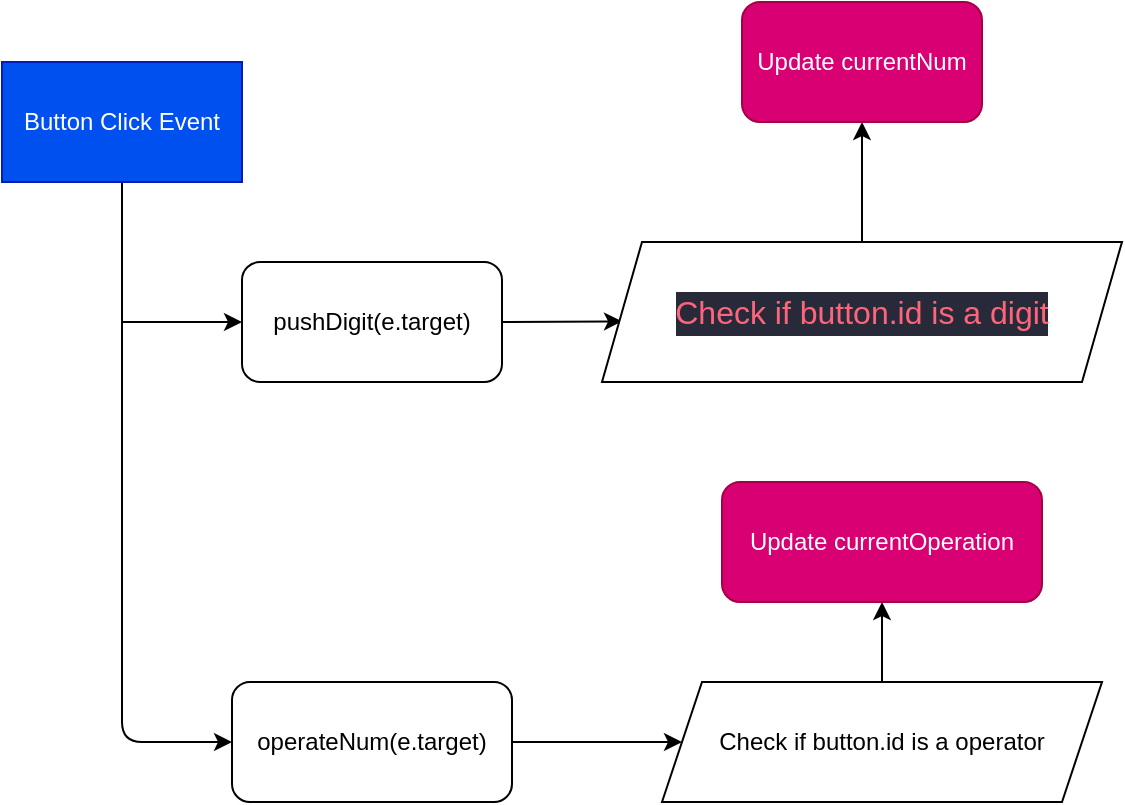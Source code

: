 <mxfile>
    <diagram id="Ru2gOm5IYNIQPtsvkwW_" name="Page-1">
        <mxGraphModel dx="461" dy="657" grid="1" gridSize="10" guides="1" tooltips="1" connect="1" arrows="1" fold="1" page="1" pageScale="1" pageWidth="850" pageHeight="1100" math="0" shadow="0">
            <root>
                <mxCell id="0"/>
                <mxCell id="1" parent="0"/>
                <mxCell id="5" style="edgeStyle=none;html=1;entryX=0;entryY=0.5;entryDx=0;entryDy=0;" edge="1" parent="1" source="4" target="7">
                    <mxGeometry relative="1" as="geometry">
                        <mxPoint x="140" y="550" as="targetPoint"/>
                        <Array as="points">
                            <mxPoint x="120" y="630"/>
                        </Array>
                    </mxGeometry>
                </mxCell>
                <mxCell id="4" value="Button Click Event" style="rounded=0;whiteSpace=wrap;html=1;fillColor=#0050ef;fontColor=#ffffff;strokeColor=#001DBC;" vertex="1" parent="1">
                    <mxGeometry x="60" y="290" width="120" height="60" as="geometry"/>
                </mxCell>
                <mxCell id="8" style="edgeStyle=none;html=1;" edge="1" parent="1" source="6">
                    <mxGeometry relative="1" as="geometry">
                        <mxPoint x="260" y="420" as="targetPoint"/>
                    </mxGeometry>
                </mxCell>
                <mxCell id="12" style="edgeStyle=none;html=1;exitX=1;exitY=0.5;exitDx=0;exitDy=0;" edge="1" parent="1" source="6">
                    <mxGeometry relative="1" as="geometry">
                        <mxPoint x="370" y="419.667" as="targetPoint"/>
                    </mxGeometry>
                </mxCell>
                <mxCell id="6" value="pushDigit(e.target)" style="rounded=1;whiteSpace=wrap;html=1;" vertex="1" parent="1">
                    <mxGeometry x="180" y="390" width="130" height="60" as="geometry"/>
                </mxCell>
                <mxCell id="13" style="edgeStyle=none;html=1;entryX=0;entryY=0.5;entryDx=0;entryDy=0;" edge="1" parent="1" source="7" target="17">
                    <mxGeometry relative="1" as="geometry">
                        <mxPoint x="400" y="630" as="targetPoint"/>
                    </mxGeometry>
                </mxCell>
                <mxCell id="7" value="operateNum(e.target)" style="rounded=1;whiteSpace=wrap;html=1;" vertex="1" parent="1">
                    <mxGeometry x="175" y="600" width="140" height="60" as="geometry"/>
                </mxCell>
                <mxCell id="10" value="" style="endArrow=classic;html=1;entryX=0;entryY=0.5;entryDx=0;entryDy=0;" edge="1" parent="1" target="6">
                    <mxGeometry width="50" height="50" relative="1" as="geometry">
                        <mxPoint x="120" y="420" as="sourcePoint"/>
                        <mxPoint x="200" y="500" as="targetPoint"/>
                    </mxGeometry>
                </mxCell>
                <mxCell id="15" style="edgeStyle=none;html=1;fontFamily=Helvetica;entryX=0.5;entryY=1;entryDx=0;entryDy=0;" edge="1" parent="1" source="14" target="16">
                    <mxGeometry relative="1" as="geometry">
                        <mxPoint x="480" y="330" as="targetPoint"/>
                    </mxGeometry>
                </mxCell>
                <mxCell id="14" value="&lt;div style=&quot;color: rgb(234, 242, 241); background-color: rgb(40, 42, 58); font-size: 16px; line-height: 22px;&quot;&gt;&lt;div style=&quot;&quot;&gt;&lt;span style=&quot;color: rgb(255, 101, 122);&quot;&gt;Check if button.id is a digit&lt;/span&gt;&lt;/div&gt;&lt;/div&gt;" style="shape=parallelogram;perimeter=parallelogramPerimeter;whiteSpace=wrap;html=1;fixedSize=1;" vertex="1" parent="1">
                    <mxGeometry x="360" y="380" width="260" height="70" as="geometry"/>
                </mxCell>
                <mxCell id="16" value="Update currentNum" style="rounded=1;whiteSpace=wrap;html=1;fontFamily=Helvetica;fillColor=#d80073;fontColor=#ffffff;strokeColor=#A50040;" vertex="1" parent="1">
                    <mxGeometry x="430" y="260" width="120" height="60" as="geometry"/>
                </mxCell>
                <mxCell id="19" style="edgeStyle=none;html=1;entryX=0.5;entryY=1;entryDx=0;entryDy=0;fontFamily=Helvetica;" edge="1" parent="1" source="17" target="18">
                    <mxGeometry relative="1" as="geometry"/>
                </mxCell>
                <mxCell id="17" value="Check if button.id is a operator" style="shape=parallelogram;perimeter=parallelogramPerimeter;whiteSpace=wrap;html=1;fixedSize=1;fontFamily=Helvetica;" vertex="1" parent="1">
                    <mxGeometry x="390" y="600" width="220" height="60" as="geometry"/>
                </mxCell>
                <mxCell id="18" value="Update currentOperation" style="rounded=1;whiteSpace=wrap;html=1;fontFamily=Helvetica;fillColor=#d80073;fontColor=#ffffff;strokeColor=#A50040;" vertex="1" parent="1">
                    <mxGeometry x="420" y="500" width="160" height="60" as="geometry"/>
                </mxCell>
            </root>
        </mxGraphModel>
    </diagram>
</mxfile>